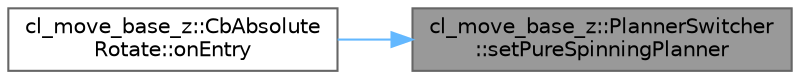 digraph "cl_move_base_z::PlannerSwitcher::setPureSpinningPlanner"
{
 // LATEX_PDF_SIZE
  bgcolor="transparent";
  edge [fontname=Helvetica,fontsize=10,labelfontname=Helvetica,labelfontsize=10];
  node [fontname=Helvetica,fontsize=10,shape=box,height=0.2,width=0.4];
  rankdir="RL";
  Node1 [label="cl_move_base_z::PlannerSwitcher\l::setPureSpinningPlanner",height=0.2,width=0.4,color="gray40", fillcolor="grey60", style="filled", fontcolor="black",tooltip=" "];
  Node1 -> Node2 [dir="back",color="steelblue1",style="solid"];
  Node2 [label="cl_move_base_z::CbAbsolute\lRotate::onEntry",height=0.2,width=0.4,color="grey40", fillcolor="white", style="filled",URL="$classcl__move__base__z_1_1CbAbsoluteRotate.html#a10418ea360809fa649d295716b152b2b",tooltip=" "];
}
